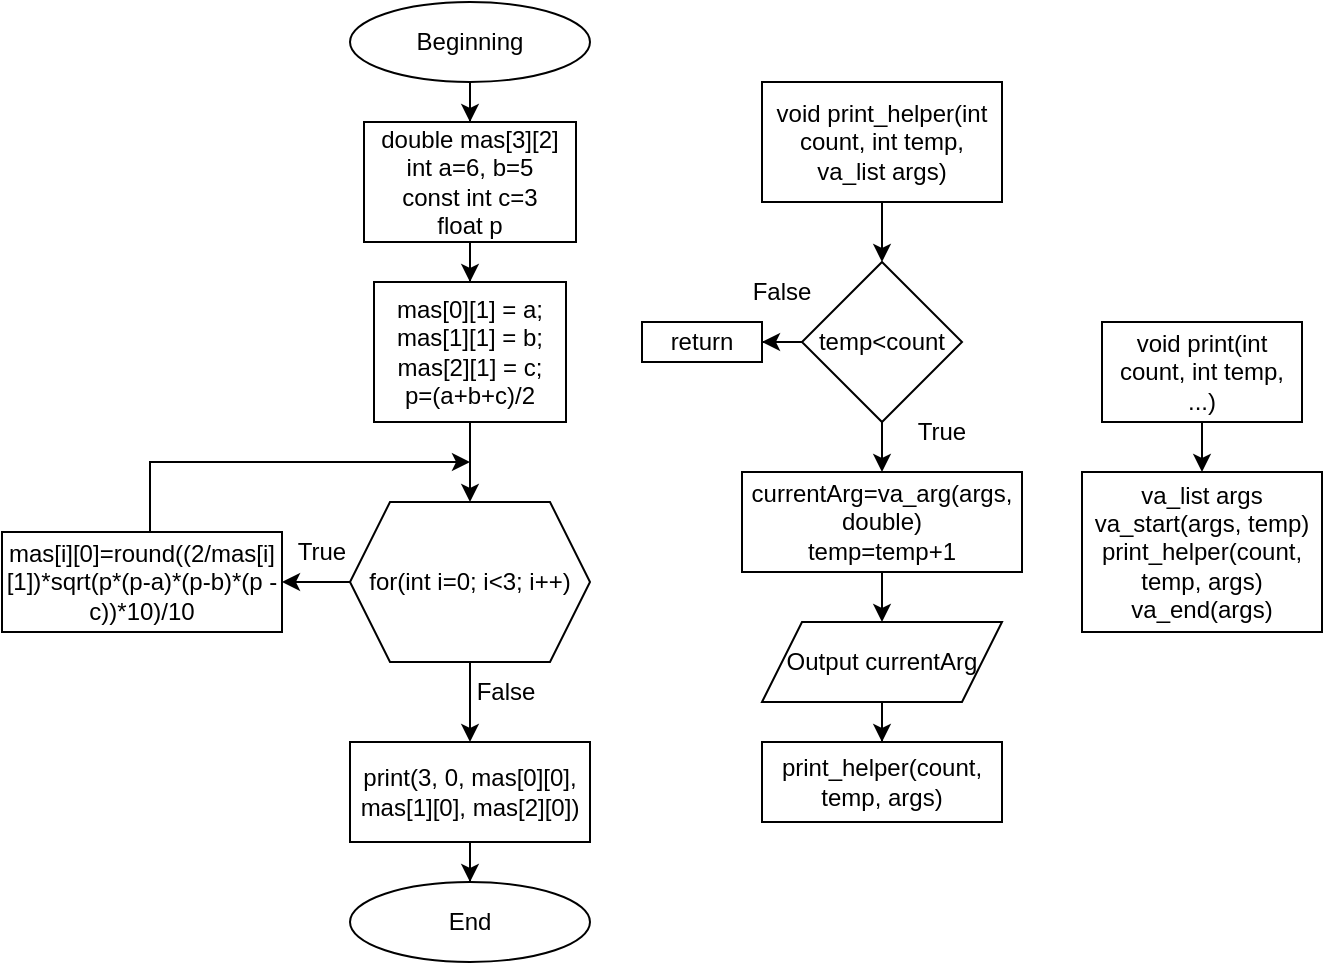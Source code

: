 <mxfile version="22.1.8" type="github">
  <diagram name="Страница — 1" id="_T4WmmwTtc2E52Ya1Eg5">
    <mxGraphModel dx="1050" dy="565" grid="1" gridSize="10" guides="1" tooltips="1" connect="1" arrows="1" fold="1" page="1" pageScale="1" pageWidth="827" pageHeight="1169" math="0" shadow="0">
      <root>
        <mxCell id="0" />
        <mxCell id="1" parent="0" />
        <mxCell id="Y4HFvtQ4n3yQxWtGylvk-3" value="" style="edgeStyle=orthogonalEdgeStyle;rounded=0;orthogonalLoop=1;jettySize=auto;html=1;" parent="1" source="Y4HFvtQ4n3yQxWtGylvk-1" target="Y4HFvtQ4n3yQxWtGylvk-2" edge="1">
          <mxGeometry relative="1" as="geometry" />
        </mxCell>
        <mxCell id="Y4HFvtQ4n3yQxWtGylvk-1" value="Beginning" style="ellipse;whiteSpace=wrap;html=1;" parent="1" vertex="1">
          <mxGeometry x="354" y="40" width="120" height="40" as="geometry" />
        </mxCell>
        <mxCell id="Y4HFvtQ4n3yQxWtGylvk-5" value="" style="edgeStyle=orthogonalEdgeStyle;rounded=0;orthogonalLoop=1;jettySize=auto;html=1;" parent="1" source="Y4HFvtQ4n3yQxWtGylvk-2" target="Y4HFvtQ4n3yQxWtGylvk-4" edge="1">
          <mxGeometry relative="1" as="geometry" />
        </mxCell>
        <mxCell id="Y4HFvtQ4n3yQxWtGylvk-2" value="double mas[3][2]&lt;br&gt;int a=6, b=5&lt;br&gt;const int c=3&lt;br&gt;float p" style="rounded=0;whiteSpace=wrap;html=1;" parent="1" vertex="1">
          <mxGeometry x="361" y="100" width="106" height="60" as="geometry" />
        </mxCell>
        <mxCell id="Y4HFvtQ4n3yQxWtGylvk-7" value="" style="edgeStyle=orthogonalEdgeStyle;rounded=0;orthogonalLoop=1;jettySize=auto;html=1;entryX=0.5;entryY=0;entryDx=0;entryDy=0;" parent="1" source="Y4HFvtQ4n3yQxWtGylvk-4" target="sMEH2l50CVZbmK16_NI--17" edge="1">
          <mxGeometry relative="1" as="geometry">
            <mxPoint x="414" y="280" as="targetPoint" />
          </mxGeometry>
        </mxCell>
        <mxCell id="Y4HFvtQ4n3yQxWtGylvk-4" value="mas[0][1] = a; &lt;br&gt;mas[1][1] = b; &lt;br&gt;mas[2][1] = c;&lt;br&gt;p=(a+b+c)/2" style="rounded=0;whiteSpace=wrap;html=1;" parent="1" vertex="1">
          <mxGeometry x="366" y="180" width="96" height="70" as="geometry" />
        </mxCell>
        <mxCell id="Y4HFvtQ4n3yQxWtGylvk-8" value="End" style="ellipse;whiteSpace=wrap;html=1;" parent="1" vertex="1">
          <mxGeometry x="354" y="480" width="120" height="40" as="geometry" />
        </mxCell>
        <mxCell id="sMEH2l50CVZbmK16_NI--5" value="" style="edgeStyle=orthogonalEdgeStyle;rounded=0;orthogonalLoop=1;jettySize=auto;html=1;" edge="1" parent="1" source="sMEH2l50CVZbmK16_NI--1" target="sMEH2l50CVZbmK16_NI--2">
          <mxGeometry relative="1" as="geometry" />
        </mxCell>
        <mxCell id="sMEH2l50CVZbmK16_NI--1" value="void print_helper(int count, int temp, va_list args)" style="rounded=0;whiteSpace=wrap;html=1;" vertex="1" parent="1">
          <mxGeometry x="560" y="80" width="120" height="60" as="geometry" />
        </mxCell>
        <mxCell id="sMEH2l50CVZbmK16_NI--4" value="" style="edgeStyle=orthogonalEdgeStyle;rounded=0;orthogonalLoop=1;jettySize=auto;html=1;" edge="1" parent="1" source="sMEH2l50CVZbmK16_NI--2" target="sMEH2l50CVZbmK16_NI--3">
          <mxGeometry relative="1" as="geometry" />
        </mxCell>
        <mxCell id="sMEH2l50CVZbmK16_NI--7" value="" style="edgeStyle=orthogonalEdgeStyle;rounded=0;orthogonalLoop=1;jettySize=auto;html=1;" edge="1" parent="1" source="sMEH2l50CVZbmK16_NI--2" target="sMEH2l50CVZbmK16_NI--6">
          <mxGeometry relative="1" as="geometry" />
        </mxCell>
        <mxCell id="sMEH2l50CVZbmK16_NI--2" value="temp&amp;lt;count" style="rhombus;whiteSpace=wrap;html=1;" vertex="1" parent="1">
          <mxGeometry x="580" y="170" width="80" height="80" as="geometry" />
        </mxCell>
        <mxCell id="sMEH2l50CVZbmK16_NI--3" value="return" style="rounded=0;whiteSpace=wrap;html=1;" vertex="1" parent="1">
          <mxGeometry x="500" y="200" width="60" height="20" as="geometry" />
        </mxCell>
        <mxCell id="sMEH2l50CVZbmK16_NI--9" value="" style="edgeStyle=orthogonalEdgeStyle;rounded=0;orthogonalLoop=1;jettySize=auto;html=1;" edge="1" parent="1" source="sMEH2l50CVZbmK16_NI--6" target="sMEH2l50CVZbmK16_NI--8">
          <mxGeometry relative="1" as="geometry" />
        </mxCell>
        <mxCell id="sMEH2l50CVZbmK16_NI--6" value="currentArg=va_arg(args, double)&lt;br&gt;temp=temp+1" style="rounded=0;whiteSpace=wrap;html=1;" vertex="1" parent="1">
          <mxGeometry x="550" y="275" width="140" height="50" as="geometry" />
        </mxCell>
        <mxCell id="sMEH2l50CVZbmK16_NI--11" value="" style="edgeStyle=orthogonalEdgeStyle;rounded=0;orthogonalLoop=1;jettySize=auto;html=1;" edge="1" parent="1" source="sMEH2l50CVZbmK16_NI--8" target="sMEH2l50CVZbmK16_NI--10">
          <mxGeometry relative="1" as="geometry" />
        </mxCell>
        <mxCell id="sMEH2l50CVZbmK16_NI--8" value="Output currentArg" style="shape=parallelogram;perimeter=parallelogramPerimeter;whiteSpace=wrap;html=1;fixedSize=1;" vertex="1" parent="1">
          <mxGeometry x="560" y="350" width="120" height="40" as="geometry" />
        </mxCell>
        <mxCell id="sMEH2l50CVZbmK16_NI--10" value="print_helper(count, temp, args)" style="rounded=0;whiteSpace=wrap;html=1;" vertex="1" parent="1">
          <mxGeometry x="560" y="410" width="120" height="40" as="geometry" />
        </mxCell>
        <mxCell id="sMEH2l50CVZbmK16_NI--12" value="True" style="text;html=1;strokeColor=none;fillColor=none;align=center;verticalAlign=middle;whiteSpace=wrap;rounded=0;" vertex="1" parent="1">
          <mxGeometry x="620" y="240" width="60" height="30" as="geometry" />
        </mxCell>
        <mxCell id="sMEH2l50CVZbmK16_NI--13" value="False" style="text;html=1;strokeColor=none;fillColor=none;align=center;verticalAlign=middle;whiteSpace=wrap;rounded=0;" vertex="1" parent="1">
          <mxGeometry x="540" y="170" width="60" height="30" as="geometry" />
        </mxCell>
        <mxCell id="sMEH2l50CVZbmK16_NI--16" value="" style="edgeStyle=orthogonalEdgeStyle;rounded=0;orthogonalLoop=1;jettySize=auto;html=1;" edge="1" parent="1" source="sMEH2l50CVZbmK16_NI--14" target="sMEH2l50CVZbmK16_NI--15">
          <mxGeometry relative="1" as="geometry" />
        </mxCell>
        <mxCell id="sMEH2l50CVZbmK16_NI--14" value="void print(int count, int temp, ...)" style="rounded=0;whiteSpace=wrap;html=1;" vertex="1" parent="1">
          <mxGeometry x="730" y="200" width="100" height="50" as="geometry" />
        </mxCell>
        <mxCell id="sMEH2l50CVZbmK16_NI--15" value="va_list args&lt;br&gt;va_start(args, temp)&lt;br&gt;print_helper(count, temp, args)&lt;br&gt;va_end(args)" style="rounded=0;whiteSpace=wrap;html=1;" vertex="1" parent="1">
          <mxGeometry x="720" y="275" width="120" height="80" as="geometry" />
        </mxCell>
        <mxCell id="sMEH2l50CVZbmK16_NI--19" value="" style="edgeStyle=orthogonalEdgeStyle;rounded=0;orthogonalLoop=1;jettySize=auto;html=1;" edge="1" parent="1" source="sMEH2l50CVZbmK16_NI--17" target="sMEH2l50CVZbmK16_NI--18">
          <mxGeometry relative="1" as="geometry" />
        </mxCell>
        <mxCell id="sMEH2l50CVZbmK16_NI--25" value="" style="edgeStyle=orthogonalEdgeStyle;rounded=0;orthogonalLoop=1;jettySize=auto;html=1;" edge="1" parent="1" source="sMEH2l50CVZbmK16_NI--17" target="sMEH2l50CVZbmK16_NI--24">
          <mxGeometry relative="1" as="geometry" />
        </mxCell>
        <mxCell id="sMEH2l50CVZbmK16_NI--17" value="for(int i=0; i&amp;lt;3; i++)" style="shape=hexagon;perimeter=hexagonPerimeter2;whiteSpace=wrap;html=1;fixedSize=1;" vertex="1" parent="1">
          <mxGeometry x="354" y="290" width="120" height="80" as="geometry" />
        </mxCell>
        <mxCell id="sMEH2l50CVZbmK16_NI--18" value="mas[i][0]=round((2/mas[i][1])*sqrt(p*(p-a)*(p-b)*(p - c))*10)/10" style="rounded=0;whiteSpace=wrap;html=1;" vertex="1" parent="1">
          <mxGeometry x="180" y="305" width="140" height="50" as="geometry" />
        </mxCell>
        <mxCell id="sMEH2l50CVZbmK16_NI--20" value="" style="endArrow=classic;html=1;rounded=0;edgeStyle=orthogonalEdgeStyle;exitX=0.5;exitY=0;exitDx=0;exitDy=0;" edge="1" parent="1">
          <mxGeometry width="50" height="50" relative="1" as="geometry">
            <mxPoint x="254" y="305" as="sourcePoint" />
            <mxPoint x="414" y="270" as="targetPoint" />
            <Array as="points">
              <mxPoint x="254" y="270" />
            </Array>
          </mxGeometry>
        </mxCell>
        <mxCell id="sMEH2l50CVZbmK16_NI--21" value="True" style="text;html=1;strokeColor=none;fillColor=none;align=center;verticalAlign=middle;whiteSpace=wrap;rounded=0;" vertex="1" parent="1">
          <mxGeometry x="310" y="300" width="60" height="30" as="geometry" />
        </mxCell>
        <mxCell id="sMEH2l50CVZbmK16_NI--22" value="False" style="text;html=1;strokeColor=none;fillColor=none;align=center;verticalAlign=middle;whiteSpace=wrap;rounded=0;" vertex="1" parent="1">
          <mxGeometry x="402" y="370" width="60" height="30" as="geometry" />
        </mxCell>
        <mxCell id="sMEH2l50CVZbmK16_NI--26" value="" style="edgeStyle=orthogonalEdgeStyle;rounded=0;orthogonalLoop=1;jettySize=auto;html=1;" edge="1" parent="1" source="sMEH2l50CVZbmK16_NI--24" target="Y4HFvtQ4n3yQxWtGylvk-8">
          <mxGeometry relative="1" as="geometry" />
        </mxCell>
        <mxCell id="sMEH2l50CVZbmK16_NI--24" value="print(3, 0, mas[0][0], mas[1][0], mas[2][0])" style="rounded=0;whiteSpace=wrap;html=1;" vertex="1" parent="1">
          <mxGeometry x="354" y="410" width="120" height="50" as="geometry" />
        </mxCell>
      </root>
    </mxGraphModel>
  </diagram>
</mxfile>
